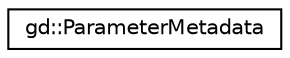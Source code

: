 digraph "Graphical Class Hierarchy"
{
  edge [fontname="Helvetica",fontsize="10",labelfontname="Helvetica",labelfontsize="10"];
  node [fontname="Helvetica",fontsize="10",shape=record];
  rankdir="LR";
  Node1 [label="gd::ParameterMetadata",height=0.2,width=0.4,color="black", fillcolor="white", style="filled",URL="$classgd_1_1_parameter_metadata.html",tooltip="Contains user-friendly info about a parameter, and information about what a parameter need..."];
}
